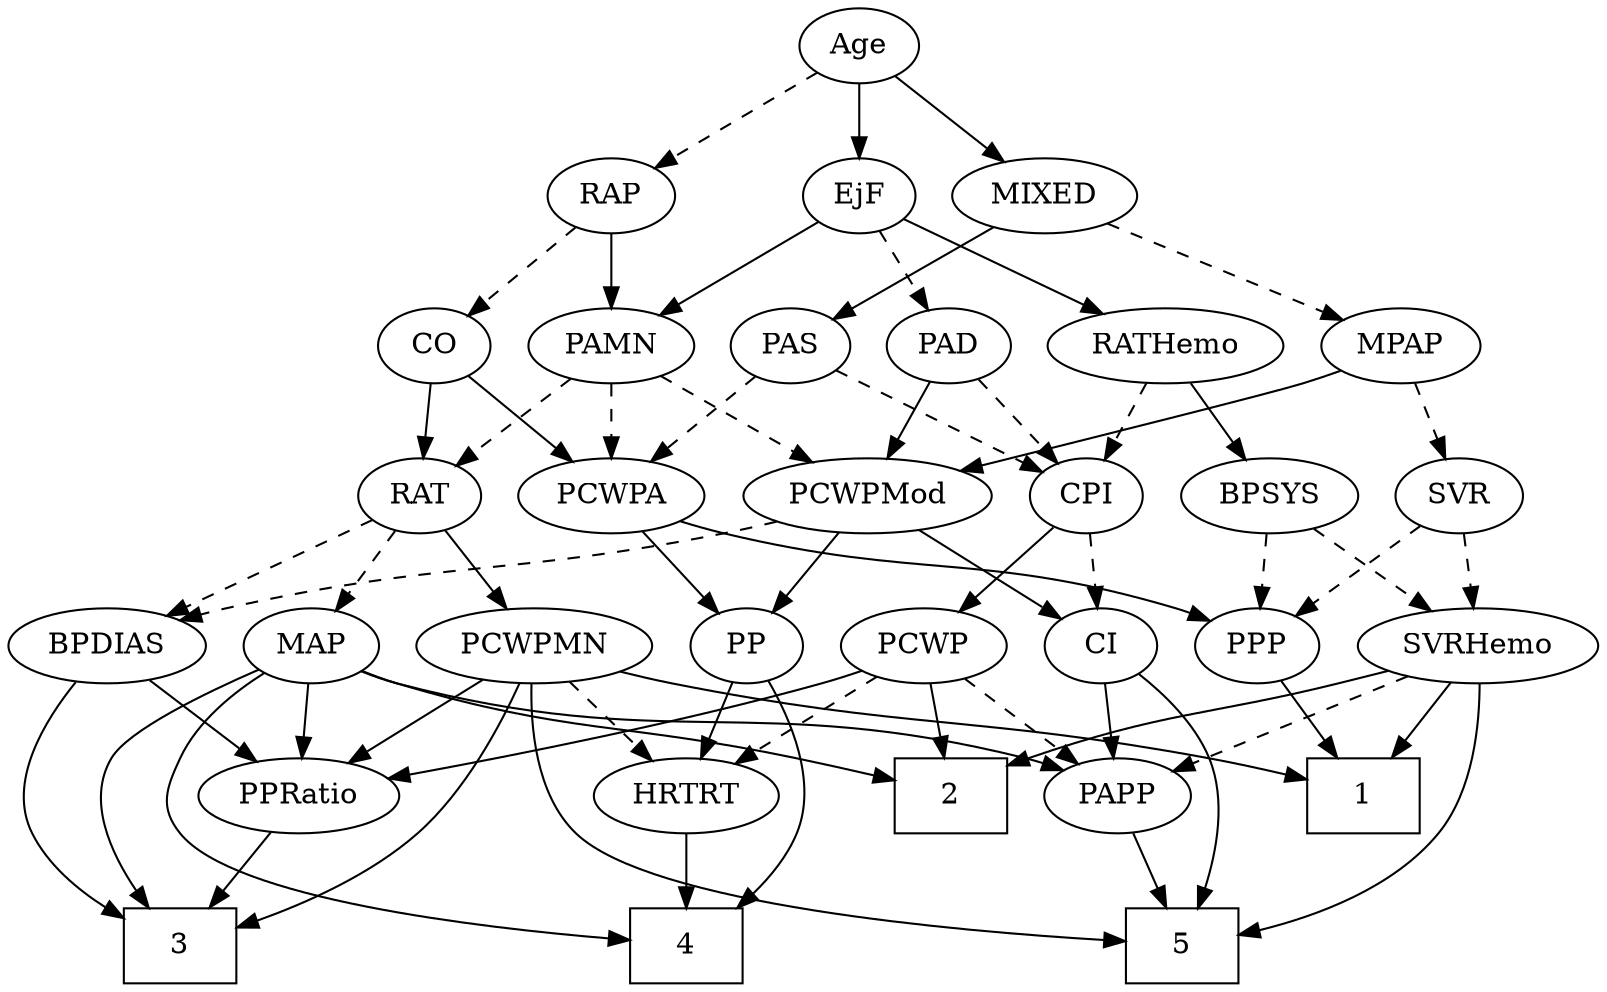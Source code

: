 strict digraph {
	graph [bb="0,0,704.29,468"];
	node [label="\N"];
	1	[height=0.5,
		pos="615.25,90",
		shape=box,
		width=0.75];
	2	[height=0.5,
		pos="423.25,90",
		shape=box,
		width=0.75];
	3	[height=0.5,
		pos="73.246,18",
		shape=box,
		width=0.75];
	4	[height=0.5,
		pos="300.25,18",
		shape=box,
		width=0.75];
	5	[height=0.5,
		pos="530.25,18",
		shape=box,
		width=0.75];
	Age	[height=0.5,
		pos="386.25,450",
		width=0.75];
	EjF	[height=0.5,
		pos="386.25,378",
		width=0.75];
	Age -> EjF	[pos="e,386.25,396.1 386.25,431.7 386.25,423.98 386.25,414.71 386.25,406.11",
		style=solid];
	RAP	[height=0.5,
		pos="272.25,378",
		width=0.77632];
	Age -> RAP	[pos="e,292.06,391.17 366.91,437.13 348.76,425.98 321.39,409.17 300.74,396.49",
		style=dashed];
	MIXED	[height=0.5,
		pos="471.25,378",
		width=1.1193];
	Age -> MIXED	[pos="e,452.84,394.16 402.64,435.5 414.65,425.61 431.22,411.96 445.06,400.56",
		style=solid];
	PAD	[height=0.5,
		pos="427.25,306",
		width=0.79437];
	EjF -> PAD	[pos="e,417.79,323.15 395.76,360.76 400.78,352.19 407.04,341.49 412.66,331.9",
		style=dashed];
	PAMN	[height=0.5,
		pos="272.25,306",
		width=1.011];
	EjF -> PAMN	[pos="e,294.42,320.61 366.91,365.13 349.42,354.39 323.38,338.4 303.03,325.9",
		style=solid];
	RATHemo	[height=0.5,
		pos="523.25,306",
		width=1.3721];
	EjF -> RATHemo	[pos="e,495.6,321.13 407.05,366.37 428.12,355.6 461.13,338.74 486.6,325.73",
		style=solid];
	CO	[height=0.5,
		pos="191.25,306",
		width=0.75];
	RAP -> CO	[pos="e,207.22,320.8 256.24,363.17 244.48,353.01 228.31,339.03 215.04,327.56",
		style=dashed];
	RAP -> PAMN	[pos="e,272.25,324.1 272.25,359.7 272.25,351.98 272.25,342.71 272.25,334.11",
		style=solid];
	MPAP	[height=0.5,
		pos="625.25,306",
		width=0.97491];
	MIXED -> MPAP	[pos="e,599.87,318.53 498.42,364.65 524.07,352.99 562.63,335.46 590.5,322.79",
		style=dashed];
	PAS	[height=0.5,
		pos="353.25,306",
		width=0.75];
	MIXED -> PAS	[pos="e,372.99,318.71 447.93,363.17 428.95,351.91 402.06,335.96 381.78,323.93",
		style=solid];
	SVR	[height=0.5,
		pos="648.25,234",
		width=0.77632];
	MPAP -> SVR	[pos="e,642.73,251.79 630.81,288.05 633.44,280.06 636.64,270.33 639.57,261.4",
		style=dashed];
	PCWPMod	[height=0.5,
		pos="384.25,234",
		width=1.4443];
	MPAP -> PCWPMod	[pos="e,423.28,245.96 598.42,294.1 592.79,291.96 586.85,289.82 581.25,288 521.77,268.7 505.59,268.39 445.25,252 441.25,250.91 437.1,249.78 \
432.95,248.63",
		style=solid];
	BPSYS	[height=0.5,
		pos="564.25,234",
		width=1.0471];
	SVRHemo	[height=0.5,
		pos="654.25,162",
		width=1.3902];
	BPSYS -> SVRHemo	[pos="e,634.25,178.55 583.33,218.15 595.72,208.52 612.09,195.79 625.98,184.98",
		style=dashed];
	PPP	[height=0.5,
		pos="559.25,162",
		width=0.75];
	BPSYS -> PPP	[pos="e,560.47,180.1 563.01,215.7 562.46,207.98 561.8,198.71 561.18,190.11",
		style=dashed];
	CPI	[height=0.5,
		pos="481.25,234",
		width=0.75];
	PAD -> CPI	[pos="e,469.3,250.49 439.23,289.46 446.22,280.4 455.18,268.79 463.03,258.61",
		style=dashed];
	PAD -> PCWPMod	[pos="e,394.77,252.12 417.27,288.76 412.16,280.44 405.81,270.1 400.05,260.73",
		style=solid];
	RAT	[height=0.5,
		pos="185.25,234",
		width=0.75827];
	CO -> RAT	[pos="e,186.71,252.1 189.76,287.7 189.1,279.98 188.31,270.71 187.57,262.11",
		style=solid];
	PCWPA	[height=0.5,
		pos="272.25,234",
		width=1.1555];
	CO -> PCWPA	[pos="e,254.3,250.51 207.25,291.17 218.47,281.47 233.72,268.29 246.63,257.14",
		style=solid];
	PAS -> CPI	[pos="e,461.06,246.04 373.53,293.91 394.69,282.34 428.06,264.09 452.05,250.97",
		style=dashed];
	PAS -> PCWPA	[pos="e,290.19,250.51 337.24,291.17 326.02,281.47 310.77,268.29 297.87,257.14",
		style=dashed];
	PAMN -> RAT	[pos="e,201.9,248.4 253.8,290.15 240.95,279.82 223.69,265.93 209.7,254.68",
		style=dashed];
	PAMN -> PCWPMod	[pos="e,360,250.16 293.84,291.5 310.12,281.33 332.73,267.2 351.27,255.61",
		style=dashed];
	PAMN -> PCWPA	[pos="e,272.25,252.1 272.25,287.7 272.25,279.98 272.25,270.71 272.25,262.11",
		style=dashed];
	RATHemo -> BPSYS	[pos="e,554.41,251.79 533.17,288.05 538.01,279.8 543.92,269.7 549.29,260.54",
		style=solid];
	RATHemo -> CPI	[pos="e,491.03,251.31 513.08,288.05 508.05,279.68 501.89,269.4 496.33,260.13",
		style=dashed];
	PCWP	[height=0.5,
		pos="407.25,162",
		width=0.97491];
	CPI -> PCWP	[pos="e,423.22,178.11 466.27,218.83 456.02,209.13 442.21,196.08 430.53,185.03",
		style=solid];
	CI	[height=0.5,
		pos="487.25,162",
		width=0.75];
	CPI -> CI	[pos="e,485.78,180.1 482.73,215.7 483.39,207.98 484.19,198.71 484.92,190.11",
		style=dashed];
	PCWPMN	[height=0.5,
		pos="232.25,162",
		width=1.3902];
	RAT -> PCWPMN	[pos="e,220.97,179.8 195.91,217.12 201.63,208.59 208.82,197.89 215.29,188.25",
		style=solid];
	BPDIAS	[height=0.5,
		pos="42.246,162",
		width=1.1735];
	RAT -> BPDIAS	[pos="e,68.924,176.06 163.84,222.52 141.19,211.43 105.06,193.75 78.056,180.53",
		style=dashed];
	MAP	[height=0.5,
		pos="133.25,162",
		width=0.84854];
	RAT -> MAP	[pos="e,145.11,178.98 173.71,217.46 167.07,208.53 158.58,197.11 151.1,187.04",
		style=dashed];
	SVR -> SVRHemo	[pos="e,652.78,180.1 649.73,215.7 650.39,207.98 651.19,198.71 651.92,190.11",
		style=dashed];
	SVR -> PPP	[pos="e,576.05,176.22 631.09,219.5 617.7,208.98 598.93,194.22 583.94,182.42",
		style=dashed];
	PCWPMod -> BPDIAS	[pos="e,73.293,174.26 346.02,221.61 338.51,219.58 330.66,217.61 323.25,216 222.13,194.07 193.78,204.44 93.246,180 89.879,179.18 86.417,\
178.24 82.956,177.24",
		style=dashed];
	PP	[height=0.5,
		pos="327.25,162",
		width=0.75];
	PCWPMod -> PP	[pos="e,339.88,178.51 370.74,216.41 363.43,207.44 354.29,196.21 346.28,186.37",
		style=solid];
	PCWPMod -> CI	[pos="e,468.82,175.52 406.85,217.64 422.54,206.98 443.52,192.72 460.11,181.44",
		style=solid];
	PCWPA -> PP	[pos="e,315.31,178.19 285,216.76 292.14,207.68 301.17,196.19 309.04,186.18",
		style=solid];
	PCWPA -> PPP	[pos="e,538.68,173.84 303.32,221.85 309.85,219.73 316.74,217.66 323.25,216 410.76,193.66 437.22,207.52 523.25,180 525.17,179.38 527.13,\
178.69 529.08,177.93",
		style=solid];
	PCWPMN -> 1	[pos="e,587.95,97.84 268.87,149.6 276.23,147.55 283.95,145.57 291.25,144 401,120.4 430.89,128.58 541.25,108 553.27,105.76 566.31,102.91 \
578.03,100.18",
		style=solid];
	PCWPMN -> 3	[pos="e,100.3,28.527 224.74,144.05 215.44,124.62 198.01,92.79 175.25,72 156.29,54.688 130.64,41.392 109.8,32.448",
		style=solid];
	PCWPMN -> 5	[pos="e,502.99,20.433 230.74,143.97 229.96,123.86 232.04,90.777 251.25,72 285.05,38.956 424.73,25.679 492.72,21.096",
		style=solid];
	PPRatio	[height=0.5,
		pos="126.25,90",
		width=1.1013];
	PCWPMN -> PPRatio	[pos="e,147.76,105.21 209.25,145.81 193.69,135.54 172.99,121.87 156.16,110.75",
		style=solid];
	HRTRT	[height=0.5,
		pos="300.25,90",
		width=1.1013];
	PCWPMN -> HRTRT	[pos="e,285.03,106.67 248.02,144.76 256.9,135.62 268.13,124.06 277.9,114",
		style=dashed];
	SVRHemo -> 1	[pos="e,624.87,108.28 644.81,144.05 640.32,136.01 634.86,126.2 629.86,117.23",
		style=solid];
	SVRHemo -> 2	[pos="e,450.54,104.52 616.51,149.99 609.45,147.97 602.13,145.9 595.25,144 537.92,128.16 519.75,129.28 460.07,107.98",
		style=solid];
	SVRHemo -> 5	[pos="e,557.46,22.505 658.66,143.96 662.6,124.73 665.74,93.37 651.25,72 632.39,44.19 595.49,30.852 567.37,24.531",
		style=solid];
	PAPP	[height=0.5,
		pos="500.25,90",
		width=0.88464];
	SVRHemo -> PAPP	[pos="e,524.29,101.93 624.55,147.5 598.55,135.69 560.8,118.53 533.74,106.22",
		style=dashed];
	BPDIAS -> 3	[pos="e,45.949,32.684 27.557,144.97 12.908,126.93 -5.8076,96.904 6.2463,72 12.966,58.116 25.284,46.766 37.542,38.182",
		style=solid];
	BPDIAS -> PPRatio	[pos="e,107.95,106.25 60.889,145.46 72.387,135.88 87.31,123.45 99.993,112.88",
		style=solid];
	MAP -> 2	[pos="e,396.22,97.373 156.64,150.13 162.02,147.9 167.77,145.7 173.25,144 249.48,120.27 271.22,124.94 349.25,108 361.3,105.38 374.43,102.41 \
386.24,99.685",
		style=solid];
	MAP -> 3	[pos="e,59.6,36.244 109.85,150.35 86.009,138.97 51.533,120.82 44.246,108 32.929,88.088 42.862,63.125 54.078,44.709",
		style=solid];
	MAP -> 4	[pos="e,273.22,21.327 114.42,147.74 91.265,129.82 57.326,97.209 77.246,72 100.01,43.195 205.81,28.38 263.12,22.352",
		style=solid];
	MAP -> PPRatio	[pos="e,127.96,108.1 131.52,143.7 130.74,135.98 129.82,126.71 128.96,118.11",
		style=solid];
	MAP -> PAPP	[pos="e,476.34,102.17 156.13,150 161.63,147.71 167.56,145.53 173.25,144 296.94,110.63 335.41,140.83 459.25,108 461.72,107.34 464.25,106.57 \
466.77,105.72",
		style=solid];
	PP -> 4	[pos="e,322.4,36.125 336.89,145.18 346.62,127.08 358.93,96.752 349.25,72 345.05,61.279 337.55,51.427 329.67,43.201",
		style=solid];
	PP -> HRTRT	[pos="e,306.79,107.96 320.85,144.41 317.73,136.34 313.91,126.43 310.41,117.35",
		style=solid];
	PPP -> 1	[pos="e,601.54,108.13 571.4,145.81 578.33,137.14 587.2,126.05 595.15,116.12",
		style=solid];
	PPRatio -> 3	[pos="e,86.212,36.124 113.95,72.765 107.52,64.268 99.501,53.677 92.286,44.146",
		style=solid];
	PCWP -> 2	[pos="e,419.3,108.28 411.12,144.05 412.9,136.26 415.06,126.82 417.06,118.08",
		style=solid];
	PCWP -> PPRatio	[pos="e,162.82,97.428 380.47,149.93 374.84,147.8 368.89,145.71 363.25,144 298.21,124.29 221.13,108.39 172.94,99.314",
		style=solid];
	PCWP -> PAPP	[pos="e,481.95,104.77 426.52,146.5 440.13,136.25 458.54,122.39 473.56,111.09",
		style=dashed];
	PCWP -> HRTRT	[pos="e,321.81,105.11 386.36,147.34 370.37,136.87 348.09,122.3 330.2,110.59",
		style=dashed];
	CI -> 5	[pos="e,537.32,36.1 505.81,148.86 518.42,139.42 534.08,125.08 541.25,108 549.54,88.227 545.73,63.968 540.43,45.774",
		style=solid];
	CI -> PAPP	[pos="e,497.04,108.28 490.39,144.05 491.82,136.35 493.56,127.03 495.16,118.36",
		style=solid];
	PAPP -> 5	[pos="e,522.77,36.447 507.36,72.411 510.77,64.454 514.94,54.722 518.78,45.756",
		style=solid];
	HRTRT -> 4	[pos="e,300.25,36.104 300.25,71.697 300.25,63.983 300.25,54.712 300.25,46.112",
		style=solid];
}
